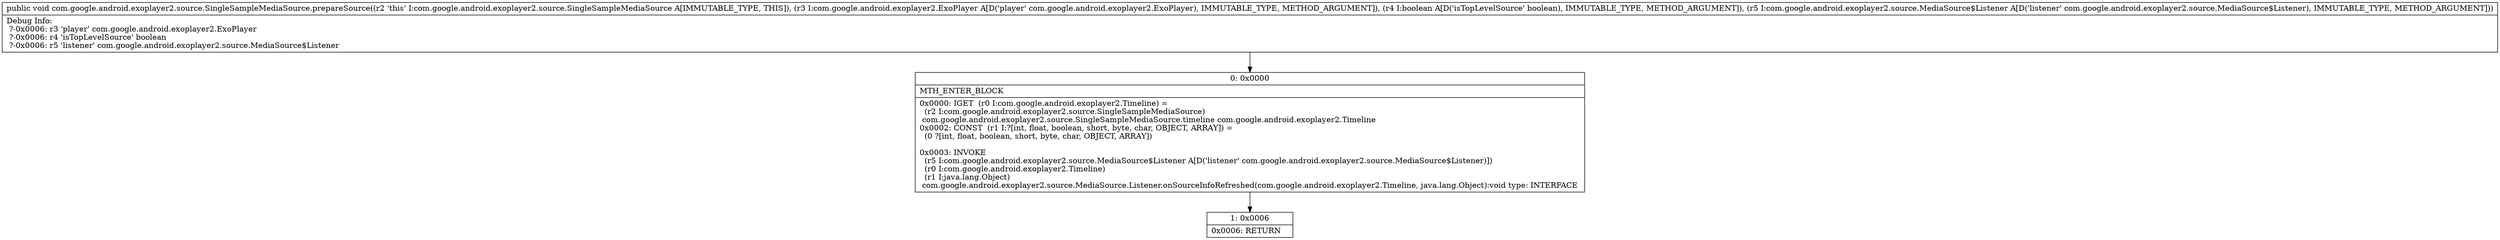 digraph "CFG forcom.google.android.exoplayer2.source.SingleSampleMediaSource.prepareSource(Lcom\/google\/android\/exoplayer2\/ExoPlayer;ZLcom\/google\/android\/exoplayer2\/source\/MediaSource$Listener;)V" {
Node_0 [shape=record,label="{0\:\ 0x0000|MTH_ENTER_BLOCK\l|0x0000: IGET  (r0 I:com.google.android.exoplayer2.Timeline) = \l  (r2 I:com.google.android.exoplayer2.source.SingleSampleMediaSource)\l com.google.android.exoplayer2.source.SingleSampleMediaSource.timeline com.google.android.exoplayer2.Timeline \l0x0002: CONST  (r1 I:?[int, float, boolean, short, byte, char, OBJECT, ARRAY]) = \l  (0 ?[int, float, boolean, short, byte, char, OBJECT, ARRAY])\l \l0x0003: INVOKE  \l  (r5 I:com.google.android.exoplayer2.source.MediaSource$Listener A[D('listener' com.google.android.exoplayer2.source.MediaSource$Listener)])\l  (r0 I:com.google.android.exoplayer2.Timeline)\l  (r1 I:java.lang.Object)\l com.google.android.exoplayer2.source.MediaSource.Listener.onSourceInfoRefreshed(com.google.android.exoplayer2.Timeline, java.lang.Object):void type: INTERFACE \l}"];
Node_1 [shape=record,label="{1\:\ 0x0006|0x0006: RETURN   \l}"];
MethodNode[shape=record,label="{public void com.google.android.exoplayer2.source.SingleSampleMediaSource.prepareSource((r2 'this' I:com.google.android.exoplayer2.source.SingleSampleMediaSource A[IMMUTABLE_TYPE, THIS]), (r3 I:com.google.android.exoplayer2.ExoPlayer A[D('player' com.google.android.exoplayer2.ExoPlayer), IMMUTABLE_TYPE, METHOD_ARGUMENT]), (r4 I:boolean A[D('isTopLevelSource' boolean), IMMUTABLE_TYPE, METHOD_ARGUMENT]), (r5 I:com.google.android.exoplayer2.source.MediaSource$Listener A[D('listener' com.google.android.exoplayer2.source.MediaSource$Listener), IMMUTABLE_TYPE, METHOD_ARGUMENT]))  | Debug Info:\l  ?\-0x0006: r3 'player' com.google.android.exoplayer2.ExoPlayer\l  ?\-0x0006: r4 'isTopLevelSource' boolean\l  ?\-0x0006: r5 'listener' com.google.android.exoplayer2.source.MediaSource$Listener\l}"];
MethodNode -> Node_0;
Node_0 -> Node_1;
}

